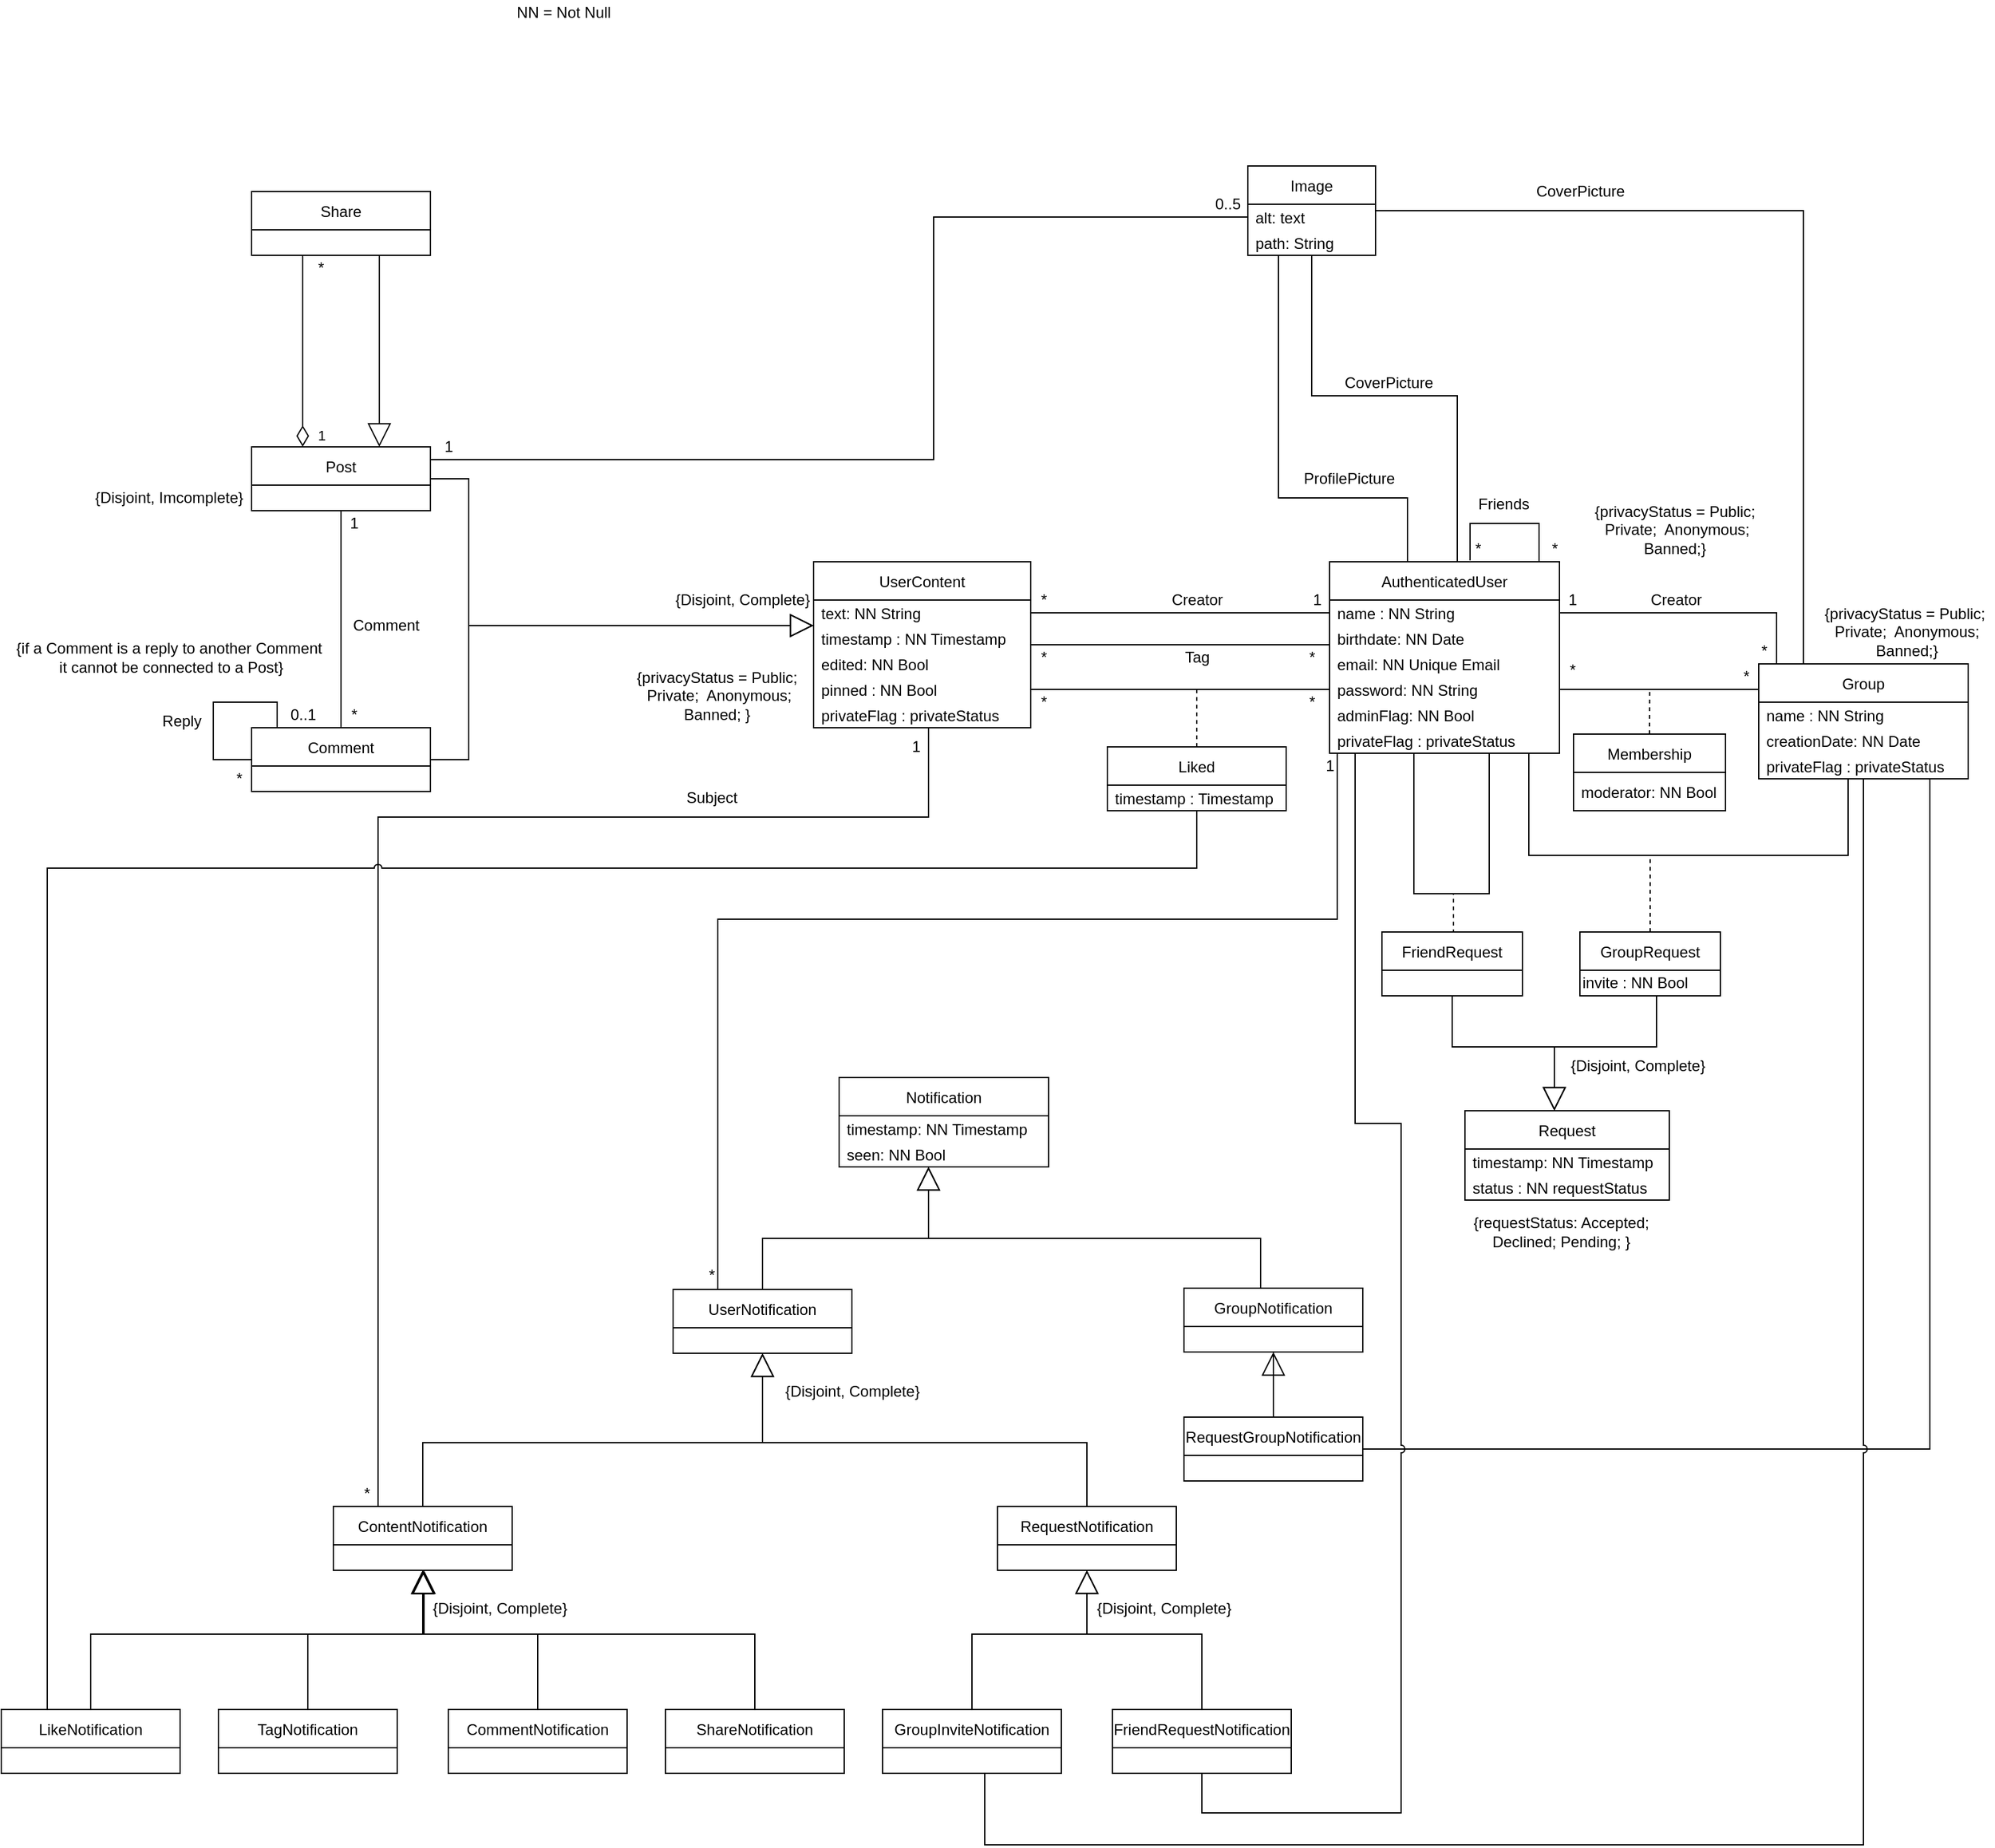 <mxfile version="15.8.7" type="device"><diagram id="_8iTK6h8gQtIa12id7v4" name="Page-1"><mxGraphModel dx="997" dy="619" grid="1" gridSize="10" guides="1" tooltips="1" connect="1" arrows="1" fold="1" page="1" pageScale="1" pageWidth="827" pageHeight="1169" math="0" shadow="0"><root><mxCell id="0"/><mxCell id="1" parent="0"/><mxCell id="o1yUswgyp2vZm4bWjKRa-1" style="edgeStyle=orthogonalEdgeStyle;rounded=0;orthogonalLoop=1;jettySize=auto;html=1;exitX=0.529;exitY=0;exitDx=0;exitDy=0;fontSize=12;endArrow=none;endFill=0;exitPerimeter=0;" edge="1" parent="1" source="o1yUswgyp2vZm4bWjKRa-3" target="o1yUswgyp2vZm4bWjKRa-22"><mxGeometry relative="1" as="geometry"><Array as="points"><mxPoint x="1330" y="530"/><mxPoint x="1216" y="530"/></Array><mxPoint x="1346" y="530" as="targetPoint"/></mxGeometry></mxCell><mxCell id="o1yUswgyp2vZm4bWjKRa-2" style="edgeStyle=orthogonalEdgeStyle;rounded=0;orthogonalLoop=1;jettySize=auto;html=1;exitX=0.25;exitY=0;exitDx=0;exitDy=0;fontSize=12;endArrow=none;endFill=0;" edge="1" parent="1" source="o1yUswgyp2vZm4bWjKRa-3" target="o1yUswgyp2vZm4bWjKRa-22"><mxGeometry relative="1" as="geometry"><mxPoint x="1216" y="530" as="targetPoint"/><Array as="points"><mxPoint x="1291" y="610"/><mxPoint x="1190" y="610"/></Array></mxGeometry></mxCell><mxCell id="o1yUswgyp2vZm4bWjKRa-3" value="AuthenticatedUser" style="swimlane;fontStyle=0;childLayout=stackLayout;horizontal=1;startSize=30;horizontalStack=0;resizeParent=1;resizeParentMax=0;resizeLast=0;collapsible=1;marginBottom=0;" vertex="1" parent="1"><mxGeometry x="1230" y="660" width="180" height="150" as="geometry"/></mxCell><mxCell id="o1yUswgyp2vZm4bWjKRa-4" value="name : NN String " style="text;strokeColor=none;fillColor=none;align=left;verticalAlign=middle;spacingLeft=4;spacingRight=4;overflow=hidden;points=[[0,0.5],[1,0.5]];portConstraint=eastwest;rotatable=0;spacing=2;spacingTop=0;" vertex="1" parent="o1yUswgyp2vZm4bWjKRa-3"><mxGeometry y="30" width="180" height="20" as="geometry"/></mxCell><mxCell id="o1yUswgyp2vZm4bWjKRa-5" value="birthdate: NN Date" style="text;strokeColor=none;fillColor=none;align=left;verticalAlign=middle;spacingLeft=4;spacingRight=4;overflow=hidden;points=[[0,0.5],[1,0.5]];portConstraint=eastwest;rotatable=0;" vertex="1" parent="o1yUswgyp2vZm4bWjKRa-3"><mxGeometry y="50" width="180" height="20" as="geometry"/></mxCell><mxCell id="o1yUswgyp2vZm4bWjKRa-6" value="email: NN Unique Email" style="text;strokeColor=none;fillColor=none;align=left;verticalAlign=middle;spacingLeft=4;spacingRight=4;overflow=hidden;points=[[0,0.5],[1,0.5]];portConstraint=eastwest;rotatable=0;" vertex="1" parent="o1yUswgyp2vZm4bWjKRa-3"><mxGeometry y="70" width="180" height="20" as="geometry"/></mxCell><mxCell id="o1yUswgyp2vZm4bWjKRa-7" value="password: NN String" style="text;strokeColor=none;fillColor=none;align=left;verticalAlign=middle;spacingLeft=4;spacingRight=4;overflow=hidden;points=[[0,0.5],[1,0.5]];portConstraint=eastwest;rotatable=0;" vertex="1" parent="o1yUswgyp2vZm4bWjKRa-3"><mxGeometry y="90" width="180" height="20" as="geometry"/></mxCell><mxCell id="o1yUswgyp2vZm4bWjKRa-8" style="edgeStyle=orthogonalEdgeStyle;rounded=0;orthogonalLoop=1;jettySize=auto;html=1;fontSize=12;endArrow=none;endFill=0;" edge="1" parent="o1yUswgyp2vZm4bWjKRa-3" source="o1yUswgyp2vZm4bWjKRa-3"><mxGeometry relative="1" as="geometry"><mxPoint x="110" y="-1" as="targetPoint"/><mxPoint x="140" y="60" as="sourcePoint"/><Array as="points"><mxPoint x="164" y="-30"/><mxPoint x="110" y="-30"/></Array></mxGeometry></mxCell><mxCell id="o1yUswgyp2vZm4bWjKRa-9" value="adminFlag: NN Bool" style="text;strokeColor=none;fillColor=none;align=left;verticalAlign=middle;spacingLeft=4;spacingRight=4;overflow=hidden;points=[[0,0.5],[1,0.5]];portConstraint=eastwest;rotatable=0;" vertex="1" parent="o1yUswgyp2vZm4bWjKRa-3"><mxGeometry y="110" width="180" height="20" as="geometry"/></mxCell><mxCell id="o1yUswgyp2vZm4bWjKRa-10" value="privateFlag : privateStatus" style="text;strokeColor=none;fillColor=none;align=left;verticalAlign=middle;spacingLeft=4;spacingRight=4;overflow=hidden;points=[[0,0.5],[1,0.5]];portConstraint=eastwest;rotatable=0;spacing=2;spacingTop=0;" vertex="1" parent="o1yUswgyp2vZm4bWjKRa-3"><mxGeometry y="130" width="180" height="20" as="geometry"/></mxCell><mxCell id="o1yUswgyp2vZm4bWjKRa-11" style="edgeStyle=orthogonalEdgeStyle;rounded=0;orthogonalLoop=1;jettySize=auto;html=1;exitX=0;exitY=0.25;exitDx=0;exitDy=0;fontSize=12;endArrow=none;endFill=0;" edge="1" parent="1" source="o1yUswgyp2vZm4bWjKRa-13" target="o1yUswgyp2vZm4bWjKRa-3"><mxGeometry relative="1" as="geometry"><Array as="points"><mxPoint x="1566" y="760"/></Array></mxGeometry></mxCell><mxCell id="o1yUswgyp2vZm4bWjKRa-12" style="edgeStyle=orthogonalEdgeStyle;rounded=0;orthogonalLoop=1;jettySize=auto;html=1;exitX=0.25;exitY=0;exitDx=0;exitDy=0;fontSize=12;endArrow=none;endFill=0;" edge="1" parent="1" source="o1yUswgyp2vZm4bWjKRa-13" target="o1yUswgyp2vZm4bWjKRa-22"><mxGeometry relative="1" as="geometry"><Array as="points"><mxPoint x="1601" y="385"/></Array><mxPoint x="1376" y="530" as="targetPoint"/></mxGeometry></mxCell><mxCell id="o1yUswgyp2vZm4bWjKRa-13" value="Group" style="swimlane;fontStyle=0;childLayout=stackLayout;horizontal=1;startSize=30;horizontalStack=0;resizeParent=1;resizeParentMax=0;resizeLast=0;collapsible=1;marginBottom=0;" vertex="1" parent="1"><mxGeometry x="1566" y="740" width="164" height="90" as="geometry"/></mxCell><mxCell id="o1yUswgyp2vZm4bWjKRa-14" value="name : NN String" style="text;strokeColor=none;fillColor=none;align=left;verticalAlign=middle;spacingLeft=4;spacingRight=4;overflow=hidden;points=[[0,0.5],[1,0.5]];portConstraint=eastwest;rotatable=0;spacing=2;spacingTop=0;" vertex="1" parent="o1yUswgyp2vZm4bWjKRa-13"><mxGeometry y="30" width="164" height="20" as="geometry"/></mxCell><mxCell id="o1yUswgyp2vZm4bWjKRa-15" value="creationDate: NN Date" style="text;strokeColor=none;fillColor=none;align=left;verticalAlign=middle;spacingLeft=4;spacingRight=4;overflow=hidden;points=[[0,0.5],[1,0.5]];portConstraint=eastwest;rotatable=0;spacing=2;spacingTop=0;" vertex="1" parent="o1yUswgyp2vZm4bWjKRa-13"><mxGeometry y="50" width="164" height="20" as="geometry"/></mxCell><mxCell id="o1yUswgyp2vZm4bWjKRa-16" value="privateFlag : privateStatus" style="text;strokeColor=none;fillColor=none;align=left;verticalAlign=middle;spacingLeft=4;spacingRight=4;overflow=hidden;points=[[0,0.5],[1,0.5]];portConstraint=eastwest;rotatable=0;spacing=2;spacingTop=0;" vertex="1" parent="o1yUswgyp2vZm4bWjKRa-13"><mxGeometry y="70" width="164" height="20" as="geometry"/></mxCell><mxCell id="o1yUswgyp2vZm4bWjKRa-17" value="*" style="text;html=1;align=center;verticalAlign=middle;resizable=0;points=[];autosize=1;strokeColor=none;fillColor=none;fontSize=12;" vertex="1" parent="1"><mxGeometry x="1396" y="640" width="20" height="20" as="geometry"/></mxCell><mxCell id="o1yUswgyp2vZm4bWjKRa-18" value="*" style="text;html=1;align=center;verticalAlign=middle;resizable=0;points=[];autosize=1;strokeColor=none;fillColor=none;fontSize=12;" vertex="1" parent="1"><mxGeometry x="1336" y="640.04" width="20" height="20" as="geometry"/></mxCell><mxCell id="o1yUswgyp2vZm4bWjKRa-19" value="Friends" style="text;html=1;align=center;verticalAlign=middle;resizable=0;points=[];autosize=1;strokeColor=none;fillColor=none;fontSize=12;" vertex="1" parent="1"><mxGeometry x="1336" y="605.04" width="60" height="20" as="geometry"/></mxCell><mxCell id="o1yUswgyp2vZm4bWjKRa-20" value="*" style="text;html=1;align=center;verticalAlign=middle;resizable=0;points=[];autosize=1;strokeColor=none;fillColor=none;fontSize=12;" vertex="1" parent="1"><mxGeometry x="1546" y="740" width="20" height="20" as="geometry"/></mxCell><mxCell id="o1yUswgyp2vZm4bWjKRa-21" value="*" style="text;html=1;align=center;verticalAlign=middle;resizable=0;points=[];autosize=1;strokeColor=none;fillColor=none;fontSize=12;" vertex="1" parent="1"><mxGeometry x="1410" y="735" width="20" height="20" as="geometry"/></mxCell><mxCell id="o1yUswgyp2vZm4bWjKRa-22" value="Image" style="swimlane;fontStyle=0;childLayout=stackLayout;horizontal=1;startSize=30;horizontalStack=0;resizeParent=1;resizeParentMax=0;resizeLast=0;collapsible=1;marginBottom=0;fontSize=12;verticalAlign=middle;" vertex="1" parent="1"><mxGeometry x="1166" y="350" width="100" height="70" as="geometry"/></mxCell><mxCell id="o1yUswgyp2vZm4bWjKRa-23" value="alt: text" style="text;strokeColor=none;fillColor=none;align=left;verticalAlign=middle;spacingLeft=4;spacingRight=4;overflow=hidden;points=[[0,0.5],[1,0.5]];portConstraint=eastwest;rotatable=0;spacing=2;spacingTop=0;fontStyle=0" vertex="1" parent="o1yUswgyp2vZm4bWjKRa-22"><mxGeometry y="30" width="100" height="20" as="geometry"/></mxCell><mxCell id="o1yUswgyp2vZm4bWjKRa-24" value="path: String" style="text;strokeColor=none;fillColor=none;align=left;verticalAlign=middle;spacingLeft=4;spacingRight=4;overflow=hidden;points=[[0,0.5],[1,0.5]];portConstraint=eastwest;rotatable=0;spacing=2;spacingTop=0;fontStyle=0" vertex="1" parent="o1yUswgyp2vZm4bWjKRa-22"><mxGeometry y="50" width="100" height="20" as="geometry"/></mxCell><mxCell id="o1yUswgyp2vZm4bWjKRa-25" value="Post" style="swimlane;fontStyle=0;childLayout=stackLayout;horizontal=1;startSize=30;horizontalStack=0;resizeParent=1;resizeParentMax=0;resizeLast=0;collapsible=1;marginBottom=0;fontSize=12;verticalAlign=middle;" vertex="1" parent="1"><mxGeometry x="386" y="570.04" width="140" height="50" as="geometry"/></mxCell><mxCell id="o1yUswgyp2vZm4bWjKRa-26" value="UserContent" style="swimlane;fontStyle=0;childLayout=stackLayout;horizontal=1;startSize=30;horizontalStack=0;resizeParent=1;resizeParentMax=0;resizeLast=0;collapsible=1;marginBottom=0;fontSize=12;verticalAlign=middle;resizable=0;direction=east;" vertex="1" parent="1"><mxGeometry x="826" y="660.04" width="170" height="130" as="geometry"/></mxCell><mxCell id="o1yUswgyp2vZm4bWjKRa-27" value="text: NN String" style="text;strokeColor=none;fillColor=none;align=left;verticalAlign=middle;spacingLeft=4;spacingRight=4;overflow=hidden;points=[[0,0.5],[1,0.5]];portConstraint=eastwest;rotatable=0;spacing=2;spacingTop=0;" vertex="1" parent="o1yUswgyp2vZm4bWjKRa-26"><mxGeometry y="30" width="170" height="20" as="geometry"/></mxCell><mxCell id="o1yUswgyp2vZm4bWjKRa-28" value="timestamp : NN Timestamp" style="text;strokeColor=none;fillColor=none;align=left;verticalAlign=middle;spacingLeft=4;spacingRight=4;overflow=hidden;points=[[0,0.5],[1,0.5]];portConstraint=eastwest;rotatable=0;spacing=2;spacingTop=0;" vertex="1" parent="o1yUswgyp2vZm4bWjKRa-26"><mxGeometry y="50" width="170" height="20" as="geometry"/></mxCell><mxCell id="o1yUswgyp2vZm4bWjKRa-29" value="edited: NN Bool" style="text;strokeColor=none;fillColor=none;align=left;verticalAlign=middle;spacingLeft=4;spacingRight=4;overflow=hidden;points=[[0,0.5],[1,0.5]];portConstraint=eastwest;rotatable=0;spacing=2;spacingTop=0;" vertex="1" parent="o1yUswgyp2vZm4bWjKRa-26"><mxGeometry y="70" width="170" height="20" as="geometry"/></mxCell><mxCell id="o1yUswgyp2vZm4bWjKRa-30" value="pinned : NN Bool" style="text;strokeColor=none;fillColor=none;align=left;verticalAlign=middle;spacingLeft=4;spacingRight=4;overflow=hidden;points=[[0,0.5],[1,0.5]];portConstraint=eastwest;rotatable=0;spacing=2;spacingTop=0;" vertex="1" parent="o1yUswgyp2vZm4bWjKRa-26"><mxGeometry y="90" width="170" height="20" as="geometry"/></mxCell><mxCell id="o1yUswgyp2vZm4bWjKRa-31" value="privateFlag : privateStatus" style="text;strokeColor=none;fillColor=none;align=left;verticalAlign=middle;spacingLeft=4;spacingRight=4;overflow=hidden;points=[[0,0.5],[1,0.5]];portConstraint=eastwest;rotatable=0;spacing=2;spacingTop=0;" vertex="1" parent="o1yUswgyp2vZm4bWjKRa-26"><mxGeometry y="110" width="170" height="20" as="geometry"/></mxCell><mxCell id="o1yUswgyp2vZm4bWjKRa-32" style="edgeStyle=orthogonalEdgeStyle;rounded=0;orthogonalLoop=1;jettySize=auto;html=1;exitX=0.5;exitY=0;exitDx=0;exitDy=0;fontSize=12;endArrow=none;endFill=0;" edge="1" parent="1" source="o1yUswgyp2vZm4bWjKRa-34" target="o1yUswgyp2vZm4bWjKRa-25"><mxGeometry relative="1" as="geometry"/></mxCell><mxCell id="o1yUswgyp2vZm4bWjKRa-33" style="edgeStyle=orthogonalEdgeStyle;rounded=0;orthogonalLoop=1;jettySize=auto;html=1;exitX=0.25;exitY=0;exitDx=0;exitDy=0;fontSize=12;endArrow=none;endFill=0;entryX=0;entryY=0.5;entryDx=0;entryDy=0;" edge="1" parent="1" source="o1yUswgyp2vZm4bWjKRa-34" target="o1yUswgyp2vZm4bWjKRa-34"><mxGeometry relative="1" as="geometry"><mxPoint x="356" y="770.04" as="targetPoint"/><Array as="points"><mxPoint x="406" y="790.04"/><mxPoint x="406" y="770.04"/><mxPoint x="356" y="770.04"/><mxPoint x="356" y="815.04"/></Array></mxGeometry></mxCell><mxCell id="o1yUswgyp2vZm4bWjKRa-34" value="Comment" style="swimlane;fontStyle=0;childLayout=stackLayout;horizontal=1;startSize=30;horizontalStack=0;resizeParent=1;resizeParentMax=0;resizeLast=0;collapsible=1;marginBottom=0;fontSize=12;verticalAlign=middle;" vertex="1" parent="1"><mxGeometry x="386" y="790.04" width="140" height="50" as="geometry"/></mxCell><mxCell id="o1yUswgyp2vZm4bWjKRa-35" value="" style="endArrow=block;endSize=16;endFill=0;html=1;rounded=0;fontSize=12;edgeStyle=orthogonalEdgeStyle;" edge="1" parent="1" source="o1yUswgyp2vZm4bWjKRa-25" target="o1yUswgyp2vZm4bWjKRa-26"><mxGeometry width="160" relative="1" as="geometry"><mxPoint x="1106" y="705.1" as="sourcePoint"/><mxPoint x="846" y="635.1" as="targetPoint"/><Array as="points"><mxPoint x="556" y="595"/><mxPoint x="556" y="710"/></Array></mxGeometry></mxCell><mxCell id="o1yUswgyp2vZm4bWjKRa-36" value="{Disjoint, Complete}" style="text;html=1;align=center;verticalAlign=middle;resizable=0;points=[];autosize=1;strokeColor=none;fillColor=none;fontSize=12;" vertex="1" parent="1"><mxGeometry x="710" y="680" width="120" height="20" as="geometry"/></mxCell><mxCell id="o1yUswgyp2vZm4bWjKRa-37" style="edgeStyle=orthogonalEdgeStyle;rounded=0;orthogonalLoop=1;jettySize=auto;html=1;fontSize=12;endArrow=none;endFill=0;" edge="1" parent="1" source="o1yUswgyp2vZm4bWjKRa-25" target="o1yUswgyp2vZm4bWjKRa-22"><mxGeometry relative="1" as="geometry"><Array as="points"><mxPoint x="920" y="580"/><mxPoint x="920" y="390"/></Array><mxPoint x="1026" y="505" as="targetPoint"/></mxGeometry></mxCell><mxCell id="o1yUswgyp2vZm4bWjKRa-38" value="1" style="text;html=1;align=center;verticalAlign=middle;resizable=0;points=[];autosize=1;strokeColor=none;fillColor=none;fontSize=12;" vertex="1" parent="1"><mxGeometry x="530" y="560" width="20" height="20" as="geometry"/></mxCell><mxCell id="o1yUswgyp2vZm4bWjKRa-39" style="edgeStyle=orthogonalEdgeStyle;rounded=0;orthogonalLoop=1;jettySize=auto;html=1;entryX=0;entryY=0.5;entryDx=0;entryDy=0;fontSize=12;endArrow=none;endFill=0;" edge="1" parent="1" source="o1yUswgyp2vZm4bWjKRa-26" target="o1yUswgyp2vZm4bWjKRa-4"><mxGeometry relative="1" as="geometry"><Array as="points"><mxPoint x="1060" y="700"/><mxPoint x="1060" y="700"/></Array><mxPoint x="986" y="700" as="sourcePoint"/></mxGeometry></mxCell><mxCell id="o1yUswgyp2vZm4bWjKRa-40" value="Creator" style="text;html=1;align=center;verticalAlign=middle;resizable=0;points=[];autosize=1;strokeColor=none;fillColor=none;fontSize=12;" vertex="1" parent="1"><mxGeometry x="1096" y="680" width="60" height="20" as="geometry"/></mxCell><mxCell id="o1yUswgyp2vZm4bWjKRa-41" value="*" style="text;html=1;align=center;verticalAlign=middle;resizable=0;points=[];autosize=1;strokeColor=none;fillColor=none;fontSize=12;" vertex="1" parent="1"><mxGeometry x="996" y="680" width="20" height="20" as="geometry"/></mxCell><mxCell id="o1yUswgyp2vZm4bWjKRa-42" value="1" style="text;html=1;align=center;verticalAlign=middle;resizable=0;points=[];autosize=1;strokeColor=none;fillColor=none;fontSize=12;" vertex="1" parent="1"><mxGeometry x="1210" y="680" width="20" height="20" as="geometry"/></mxCell><mxCell id="o1yUswgyp2vZm4bWjKRa-43" style="edgeStyle=orthogonalEdgeStyle;rounded=0;orthogonalLoop=1;jettySize=auto;html=1;fontSize=12;endArrow=none;endFill=0;" edge="1" parent="1" source="o1yUswgyp2vZm4bWjKRa-26" target="o1yUswgyp2vZm4bWjKRa-3"><mxGeometry relative="1" as="geometry"><Array as="points"><mxPoint x="1186" y="725"/><mxPoint x="1186" y="725"/></Array></mxGeometry></mxCell><mxCell id="o1yUswgyp2vZm4bWjKRa-44" value="Tag" style="text;html=1;align=center;verticalAlign=middle;resizable=0;points=[];autosize=1;strokeColor=none;fillColor=none;fontSize=12;" vertex="1" parent="1"><mxGeometry x="1111" y="725" width="30" height="20" as="geometry"/></mxCell><mxCell id="o1yUswgyp2vZm4bWjKRa-45" value="*" style="text;html=1;align=center;verticalAlign=middle;resizable=0;points=[];autosize=1;strokeColor=none;fillColor=none;fontSize=12;" vertex="1" parent="1"><mxGeometry x="1206" y="725" width="20" height="20" as="geometry"/></mxCell><mxCell id="o1yUswgyp2vZm4bWjKRa-46" value="*" style="text;html=1;align=center;verticalAlign=middle;resizable=0;points=[];autosize=1;strokeColor=none;fillColor=none;fontSize=12;" vertex="1" parent="1"><mxGeometry x="996" y="725" width="20" height="20" as="geometry"/></mxCell><mxCell id="o1yUswgyp2vZm4bWjKRa-47" style="edgeStyle=orthogonalEdgeStyle;rounded=0;orthogonalLoop=1;jettySize=auto;html=1;exitX=0.5;exitY=0;exitDx=0;exitDy=0;fontSize=12;endArrow=none;endFill=0;dashed=1;" edge="1" parent="1" source="o1yUswgyp2vZm4bWjKRa-48"><mxGeometry relative="1" as="geometry"><mxPoint x="1126" y="760" as="targetPoint"/></mxGeometry></mxCell><mxCell id="o1yUswgyp2vZm4bWjKRa-48" value="Liked" style="swimlane;fontStyle=0;childLayout=stackLayout;horizontal=1;startSize=30;horizontalStack=0;resizeParent=1;resizeParentMax=0;resizeLast=0;collapsible=1;marginBottom=0;fontSize=12;verticalAlign=middle;" vertex="1" parent="1"><mxGeometry x="1056" y="805" width="140" height="50" as="geometry"/></mxCell><mxCell id="o1yUswgyp2vZm4bWjKRa-49" value="timestamp : Timestamp" style="text;strokeColor=none;fillColor=none;align=left;verticalAlign=middle;spacingLeft=4;spacingRight=4;overflow=hidden;points=[[0,0.5],[1,0.5]];portConstraint=eastwest;rotatable=0;spacing=2;spacingTop=0;" vertex="1" parent="o1yUswgyp2vZm4bWjKRa-48"><mxGeometry y="30" width="140" height="20" as="geometry"/></mxCell><mxCell id="o1yUswgyp2vZm4bWjKRa-50" value="" style="endArrow=block;endSize=16;endFill=0;html=1;rounded=0;fontSize=12;edgeStyle=orthogonalEdgeStyle;" edge="1" parent="1" source="o1yUswgyp2vZm4bWjKRa-34" target="o1yUswgyp2vZm4bWjKRa-26"><mxGeometry width="160" relative="1" as="geometry"><mxPoint x="676" y="535.1" as="sourcePoint"/><mxPoint x="700" y="710" as="targetPoint"/><Array as="points"><mxPoint x="556" y="815"/><mxPoint x="556" y="710"/></Array></mxGeometry></mxCell><mxCell id="o1yUswgyp2vZm4bWjKRa-51" value="*" style="text;html=1;align=center;verticalAlign=middle;resizable=0;points=[];autosize=1;strokeColor=none;fillColor=none;fontSize=12;" vertex="1" parent="1"><mxGeometry x="456" y="770.04" width="20" height="20" as="geometry"/></mxCell><mxCell id="o1yUswgyp2vZm4bWjKRa-52" value="1" style="text;html=1;align=center;verticalAlign=middle;resizable=0;points=[];autosize=1;strokeColor=none;fillColor=none;fontSize=12;" vertex="1" parent="1"><mxGeometry x="456" y="620.04" width="20" height="20" as="geometry"/></mxCell><mxCell id="o1yUswgyp2vZm4bWjKRa-53" style="edgeStyle=orthogonalEdgeStyle;rounded=0;orthogonalLoop=1;jettySize=auto;html=1;fontSize=12;endArrow=none;endFill=0;" edge="1" parent="1" source="o1yUswgyp2vZm4bWjKRa-26" target="o1yUswgyp2vZm4bWjKRa-3"><mxGeometry relative="1" as="geometry"><mxPoint x="986" y="780" as="sourcePoint"/><Array as="points"><mxPoint x="1190" y="760"/><mxPoint x="1190" y="760"/></Array></mxGeometry></mxCell><mxCell id="o1yUswgyp2vZm4bWjKRa-54" value="*" style="text;html=1;align=center;verticalAlign=middle;resizable=0;points=[];autosize=1;strokeColor=none;fillColor=none;fontSize=12;" vertex="1" parent="1"><mxGeometry x="1206" y="760" width="20" height="20" as="geometry"/></mxCell><mxCell id="o1yUswgyp2vZm4bWjKRa-55" value="*" style="text;html=1;align=center;verticalAlign=middle;resizable=0;points=[];autosize=1;strokeColor=none;fillColor=none;fontSize=12;" vertex="1" parent="1"><mxGeometry x="996" y="760" width="20" height="20" as="geometry"/></mxCell><mxCell id="o1yUswgyp2vZm4bWjKRa-56" value="Share" style="swimlane;fontStyle=0;childLayout=stackLayout;horizontal=1;startSize=30;horizontalStack=0;resizeParent=1;resizeParentMax=0;resizeLast=0;collapsible=1;marginBottom=0;fontSize=12;verticalAlign=middle;" vertex="1" parent="1"><mxGeometry x="386" y="370.0" width="140" height="50" as="geometry"/></mxCell><mxCell id="o1yUswgyp2vZm4bWjKRa-57" value="*" style="text;html=1;align=center;verticalAlign=middle;resizable=0;points=[];autosize=1;strokeColor=none;fillColor=none;fontSize=12;" vertex="1" parent="1"><mxGeometry x="430" y="420.0" width="20" height="20" as="geometry"/></mxCell><mxCell id="o1yUswgyp2vZm4bWjKRa-58" value="*" style="text;html=1;align=center;verticalAlign=middle;resizable=0;points=[];autosize=1;strokeColor=none;fillColor=none;fontSize=12;" vertex="1" parent="1"><mxGeometry x="366" y="820.04" width="20" height="20" as="geometry"/></mxCell><mxCell id="o1yUswgyp2vZm4bWjKRa-59" value="0..1" style="text;html=1;align=center;verticalAlign=middle;resizable=0;points=[];autosize=1;strokeColor=none;fillColor=none;fontSize=12;" vertex="1" parent="1"><mxGeometry x="406" y="770.04" width="40" height="20" as="geometry"/></mxCell><mxCell id="o1yUswgyp2vZm4bWjKRa-60" value="{Disjoint, Imcomplete}" style="text;html=1;align=center;verticalAlign=middle;resizable=0;points=[];autosize=1;strokeColor=none;fillColor=none;fontSize=12;" vertex="1" parent="1"><mxGeometry x="256" y="600.04" width="130" height="20" as="geometry"/></mxCell><mxCell id="o1yUswgyp2vZm4bWjKRa-61" style="edgeStyle=orthogonalEdgeStyle;rounded=0;orthogonalLoop=1;jettySize=auto;html=1;exitX=0.5;exitY=0;exitDx=0;exitDy=0;fontSize=12;endArrow=none;endFill=0;dashed=1;" edge="1" parent="1" source="o1yUswgyp2vZm4bWjKRa-62"><mxGeometry relative="1" as="geometry"><mxPoint x="1327" y="920" as="targetPoint"/><Array as="points"><mxPoint x="1327" y="950"/></Array></mxGeometry></mxCell><mxCell id="o1yUswgyp2vZm4bWjKRa-62" value="FriendRequest" style="swimlane;fontStyle=0;childLayout=stackLayout;horizontal=1;startSize=30;horizontalStack=0;resizeParent=1;resizeParentMax=0;resizeLast=0;collapsible=1;marginBottom=0;fontSize=12;verticalAlign=middle;" vertex="1" parent="1"><mxGeometry x="1271" y="950" width="110" height="50" as="geometry"/></mxCell><mxCell id="o1yUswgyp2vZm4bWjKRa-63" style="edgeStyle=orthogonalEdgeStyle;rounded=0;orthogonalLoop=1;jettySize=auto;html=1;fontSize=12;endArrow=none;endFill=0;startArrow=none;jumpStyle=arc;" edge="1" parent="1" source="o1yUswgyp2vZm4bWjKRa-13" target="o1yUswgyp2vZm4bWjKRa-3"><mxGeometry relative="1" as="geometry"><Array as="points"><mxPoint x="1636" y="890"/><mxPoint x="1386" y="890"/></Array><mxPoint x="1466" y="895" as="sourcePoint"/></mxGeometry></mxCell><mxCell id="o1yUswgyp2vZm4bWjKRa-64" value="GroupRequest" style="swimlane;fontStyle=0;childLayout=stackLayout;horizontal=1;startSize=30;horizontalStack=0;resizeParent=1;resizeParentMax=0;resizeLast=0;collapsible=1;marginBottom=0;fontSize=12;verticalAlign=middle;" vertex="1" parent="1"><mxGeometry x="1426" y="950" width="110" height="50" as="geometry"/></mxCell><mxCell id="o1yUswgyp2vZm4bWjKRa-65" value="invite : NN Bool" style="text;html=1;align=left;verticalAlign=middle;resizable=0;points=[];autosize=1;strokeColor=none;fillColor=none;" vertex="1" parent="o1yUswgyp2vZm4bWjKRa-64"><mxGeometry y="30" width="110" height="20" as="geometry"/></mxCell><mxCell id="o1yUswgyp2vZm4bWjKRa-66" style="edgeStyle=orthogonalEdgeStyle;rounded=0;orthogonalLoop=1;jettySize=auto;html=1;exitX=0.5;exitY=0;exitDx=0;exitDy=0;fontSize=12;endArrow=none;endFill=0;dashed=1;" edge="1" parent="1" source="o1yUswgyp2vZm4bWjKRa-67"><mxGeometry relative="1" as="geometry"><mxPoint x="1480.667" y="760" as="targetPoint"/></mxGeometry></mxCell><mxCell id="o1yUswgyp2vZm4bWjKRa-67" value="Membership" style="swimlane;fontStyle=0;childLayout=stackLayout;horizontal=1;startSize=30;horizontalStack=0;resizeParent=1;resizeParentMax=0;resizeLast=0;collapsible=1;marginBottom=0;fontSize=12;verticalAlign=middle;" vertex="1" parent="1"><mxGeometry x="1421" y="795" width="119" height="60" as="geometry"/></mxCell><mxCell id="o1yUswgyp2vZm4bWjKRa-68" value="moderator: NN Bool" style="text;strokeColor=none;fillColor=none;align=left;verticalAlign=middle;spacingLeft=4;spacingRight=4;overflow=hidden;points=[[0,0.5],[1,0.5]];portConstraint=eastwest;rotatable=0;fontSize=12;" vertex="1" parent="o1yUswgyp2vZm4bWjKRa-67"><mxGeometry y="30" width="119" height="30" as="geometry"/></mxCell><mxCell id="o1yUswgyp2vZm4bWjKRa-69" value="Notification" style="swimlane;fontStyle=0;childLayout=stackLayout;horizontal=1;startSize=30;horizontalStack=0;resizeParent=1;resizeParentMax=0;resizeLast=0;collapsible=1;marginBottom=0;fontSize=12;verticalAlign=middle;" vertex="1" parent="1"><mxGeometry x="846" y="1064" width="164" height="70" as="geometry"/></mxCell><mxCell id="o1yUswgyp2vZm4bWjKRa-70" value="timestamp: NN Timestamp" style="text;strokeColor=none;fillColor=none;align=left;verticalAlign=middle;spacingLeft=4;spacingRight=4;overflow=hidden;points=[[0,0.5],[1,0.5]];portConstraint=eastwest;rotatable=0;spacing=2;spacingTop=0;" vertex="1" parent="o1yUswgyp2vZm4bWjKRa-69"><mxGeometry y="30" width="164" height="20" as="geometry"/></mxCell><mxCell id="o1yUswgyp2vZm4bWjKRa-71" value="seen: NN Bool" style="text;strokeColor=none;fillColor=none;align=left;verticalAlign=middle;spacingLeft=4;spacingRight=4;overflow=hidden;points=[[0,0.5],[1,0.5]];portConstraint=eastwest;rotatable=0;spacing=2;spacingTop=0;" vertex="1" parent="o1yUswgyp2vZm4bWjKRa-69"><mxGeometry y="50" width="164" height="20" as="geometry"/></mxCell><mxCell id="o1yUswgyp2vZm4bWjKRa-72" style="edgeStyle=orthogonalEdgeStyle;rounded=0;jumpStyle=none;orthogonalLoop=1;jettySize=auto;html=1;exitX=0.25;exitY=0;exitDx=0;exitDy=0;endArrow=none;endFill=0;" edge="1" parent="1" source="o1yUswgyp2vZm4bWjKRa-73" target="o1yUswgyp2vZm4bWjKRa-26"><mxGeometry relative="1" as="geometry"><Array as="points"><mxPoint x="485" y="860"/><mxPoint x="916" y="860"/></Array></mxGeometry></mxCell><mxCell id="o1yUswgyp2vZm4bWjKRa-73" value="ContentNotification" style="swimlane;fontStyle=0;childLayout=stackLayout;horizontal=1;startSize=30;horizontalStack=0;resizeParent=1;resizeParentMax=0;resizeLast=0;collapsible=1;marginBottom=0;fontSize=12;verticalAlign=middle;" vertex="1" parent="1"><mxGeometry x="450" y="1400" width="140" height="50" as="geometry"/></mxCell><mxCell id="o1yUswgyp2vZm4bWjKRa-74" value="RequestNotification" style="swimlane;fontStyle=0;childLayout=stackLayout;horizontal=1;startSize=30;horizontalStack=0;resizeParent=1;resizeParentMax=0;resizeLast=0;collapsible=1;marginBottom=0;fontSize=12;verticalAlign=middle;" vertex="1" parent="1"><mxGeometry x="970" y="1400" width="140" height="50" as="geometry"/></mxCell><mxCell id="o1yUswgyp2vZm4bWjKRa-75" value="FriendRequestNotification" style="swimlane;fontStyle=0;childLayout=stackLayout;horizontal=1;startSize=30;horizontalStack=0;resizeParent=1;resizeParentMax=0;resizeLast=0;collapsible=1;marginBottom=0;fontSize=12;verticalAlign=middle;" vertex="1" parent="1"><mxGeometry x="1060" y="1559" width="140" height="50" as="geometry"/></mxCell><mxCell id="o1yUswgyp2vZm4bWjKRa-76" style="edgeStyle=orthogonalEdgeStyle;rounded=0;jumpStyle=arc;orthogonalLoop=1;jettySize=auto;html=1;endArrow=none;endFill=0;" edge="1" parent="1" source="o1yUswgyp2vZm4bWjKRa-116" target="o1yUswgyp2vZm4bWjKRa-16"><mxGeometry relative="1" as="geometry"><Array as="points"><mxPoint x="1700" y="1355"/></Array></mxGeometry></mxCell><mxCell id="o1yUswgyp2vZm4bWjKRa-77" value="GroupInviteNotification" style="swimlane;fontStyle=0;childLayout=stackLayout;horizontal=1;startSize=30;horizontalStack=0;resizeParent=1;resizeParentMax=0;resizeLast=0;collapsible=1;marginBottom=0;fontSize=12;verticalAlign=middle;" vertex="1" parent="1"><mxGeometry x="880" y="1559" width="140" height="50" as="geometry"/></mxCell><mxCell id="o1yUswgyp2vZm4bWjKRa-78" value="Request" style="swimlane;fontStyle=0;childLayout=stackLayout;horizontal=1;startSize=30;horizontalStack=0;resizeParent=1;resizeParentMax=0;resizeLast=0;collapsible=1;marginBottom=0;" vertex="1" parent="1"><mxGeometry x="1336" y="1090" width="160" height="70" as="geometry"/></mxCell><mxCell id="o1yUswgyp2vZm4bWjKRa-79" value="timestamp: NN Timestamp" style="text;strokeColor=none;fillColor=none;align=left;verticalAlign=middle;spacingLeft=4;spacingRight=4;overflow=hidden;points=[[0,0.5],[1,0.5]];portConstraint=eastwest;rotatable=0;spacing=2;spacingTop=0;" vertex="1" parent="o1yUswgyp2vZm4bWjKRa-78"><mxGeometry y="30" width="160" height="20" as="geometry"/></mxCell><mxCell id="o1yUswgyp2vZm4bWjKRa-80" value="status : NN requestStatus" style="text;strokeColor=none;fillColor=none;align=left;verticalAlign=middle;spacingLeft=4;spacingRight=4;overflow=hidden;points=[[0,0.5],[1,0.5]];portConstraint=eastwest;rotatable=0;spacing=2;spacingTop=0;" vertex="1" parent="o1yUswgyp2vZm4bWjKRa-78"><mxGeometry y="50" width="160" height="20" as="geometry"/></mxCell><mxCell id="o1yUswgyp2vZm4bWjKRa-81" value="" style="endArrow=block;endSize=16;endFill=0;html=1;rounded=0;edgeStyle=orthogonalEdgeStyle;exitX=0.5;exitY=1;exitDx=0;exitDy=0;" edge="1" parent="1" source="o1yUswgyp2vZm4bWjKRa-62" target="o1yUswgyp2vZm4bWjKRa-78"><mxGeometry width="160" relative="1" as="geometry"><mxPoint x="1236" y="990" as="sourcePoint"/><mxPoint x="1396" y="990" as="targetPoint"/><Array as="points"><mxPoint x="1326" y="1040"/><mxPoint x="1406" y="1040"/></Array></mxGeometry></mxCell><mxCell id="o1yUswgyp2vZm4bWjKRa-82" value="" style="endArrow=block;endSize=16;endFill=0;html=1;rounded=0;edgeStyle=orthogonalEdgeStyle;" edge="1" parent="1" source="o1yUswgyp2vZm4bWjKRa-64"><mxGeometry width="160" relative="1" as="geometry"><mxPoint x="1336" y="1010" as="sourcePoint"/><mxPoint x="1406" y="1090" as="targetPoint"/><Array as="points"><mxPoint x="1486" y="1040"/><mxPoint x="1406" y="1040"/><mxPoint x="1406" y="1090"/></Array></mxGeometry></mxCell><mxCell id="o1yUswgyp2vZm4bWjKRa-83" value="" style="endArrow=block;endSize=16;endFill=0;html=1;rounded=0;edgeStyle=orthogonalEdgeStyle;exitX=0.5;exitY=0;exitDx=0;exitDy=0;" edge="1" parent="1" source="o1yUswgyp2vZm4bWjKRa-73" target="o1yUswgyp2vZm4bWjKRa-109"><mxGeometry width="160" relative="1" as="geometry"><mxPoint x="866" y="1400" as="sourcePoint"/><mxPoint x="756" y="1480" as="targetPoint"/><Array as="points"><mxPoint x="520" y="1350"/><mxPoint x="786" y="1350"/></Array></mxGeometry></mxCell><mxCell id="o1yUswgyp2vZm4bWjKRa-84" value="" style="endArrow=block;endSize=16;endFill=0;html=1;rounded=0;edgeStyle=orthogonalEdgeStyle;exitX=0.5;exitY=0;exitDx=0;exitDy=0;" edge="1" parent="1" source="o1yUswgyp2vZm4bWjKRa-74" target="o1yUswgyp2vZm4bWjKRa-109"><mxGeometry width="160" relative="1" as="geometry"><mxPoint x="656" y="1430" as="sourcePoint"/><mxPoint x="746" y="1480" as="targetPoint"/><Array as="points"><mxPoint x="1040" y="1350"/><mxPoint x="786" y="1350"/></Array></mxGeometry></mxCell><mxCell id="o1yUswgyp2vZm4bWjKRa-85" value="" style="endArrow=block;endSize=16;endFill=0;html=1;rounded=0;edgeStyle=orthogonalEdgeStyle;" edge="1" parent="1" source="o1yUswgyp2vZm4bWjKRa-77" target="o1yUswgyp2vZm4bWjKRa-74"><mxGeometry width="160" relative="1" as="geometry"><mxPoint x="930" y="1510" as="sourcePoint"/><mxPoint x="750" y="1440" as="targetPoint"/><Array as="points"><mxPoint x="950" y="1500"/><mxPoint x="1040" y="1500"/></Array></mxGeometry></mxCell><mxCell id="o1yUswgyp2vZm4bWjKRa-86" value="" style="endArrow=block;endSize=16;endFill=0;html=1;rounded=0;edgeStyle=orthogonalEdgeStyle;" edge="1" parent="1" source="o1yUswgyp2vZm4bWjKRa-75" target="o1yUswgyp2vZm4bWjKRa-74"><mxGeometry width="160" relative="1" as="geometry"><mxPoint x="940" y="1530" as="sourcePoint"/><mxPoint x="1020" y="1460" as="targetPoint"/><Array as="points"><mxPoint x="1130" y="1500"/><mxPoint x="1040" y="1500"/></Array></mxGeometry></mxCell><mxCell id="o1yUswgyp2vZm4bWjKRa-87" value="CommentNotification" style="swimlane;fontStyle=0;childLayout=stackLayout;horizontal=1;startSize=30;horizontalStack=0;resizeParent=1;resizeParentMax=0;resizeLast=0;collapsible=1;marginBottom=0;fontSize=12;verticalAlign=middle;" vertex="1" parent="1"><mxGeometry x="540" y="1559" width="140" height="50" as="geometry"/></mxCell><mxCell id="o1yUswgyp2vZm4bWjKRa-88" value="" style="edgeStyle=orthogonalEdgeStyle;rounded=0;orthogonalLoop=1;jettySize=auto;html=1;endArrow=none;endFill=0;jumpStyle=arc;" edge="1" parent="1" source="o1yUswgyp2vZm4bWjKRa-89" target="o1yUswgyp2vZm4bWjKRa-48"><mxGeometry relative="1" as="geometry"><mxPoint x="286" y="1030" as="targetPoint"/><Array as="points"><mxPoint x="226" y="900"/><mxPoint x="1126" y="900"/></Array></mxGeometry></mxCell><mxCell id="o1yUswgyp2vZm4bWjKRa-89" value="LikeNotification" style="swimlane;fontStyle=0;childLayout=stackLayout;horizontal=1;startSize=30;horizontalStack=0;resizeParent=1;resizeParentMax=0;resizeLast=0;collapsible=1;marginBottom=0;fontSize=12;verticalAlign=middle;" vertex="1" parent="1"><mxGeometry x="190" y="1559" width="140" height="50" as="geometry"/></mxCell><mxCell id="o1yUswgyp2vZm4bWjKRa-90" value="TagNotification" style="swimlane;fontStyle=0;childLayout=stackLayout;horizontal=1;startSize=30;horizontalStack=0;resizeParent=1;resizeParentMax=0;resizeLast=0;collapsible=1;marginBottom=0;fontSize=12;verticalAlign=middle;" vertex="1" parent="1"><mxGeometry x="360" y="1559" width="140" height="50" as="geometry"/></mxCell><mxCell id="o1yUswgyp2vZm4bWjKRa-91" value="ShareNotification" style="swimlane;fontStyle=0;childLayout=stackLayout;horizontal=1;startSize=30;horizontalStack=0;resizeParent=1;resizeParentMax=0;resizeLast=0;collapsible=1;marginBottom=0;fontSize=12;verticalAlign=middle;" vertex="1" parent="1"><mxGeometry x="710" y="1559" width="140" height="50" as="geometry"/></mxCell><mxCell id="o1yUswgyp2vZm4bWjKRa-92" value="" style="endArrow=block;endSize=16;endFill=0;html=1;rounded=0;edgeStyle=orthogonalEdgeStyle;exitX=0.5;exitY=0;exitDx=0;exitDy=0;" edge="1" parent="1" source="o1yUswgyp2vZm4bWjKRa-90" target="o1yUswgyp2vZm4bWjKRa-73"><mxGeometry width="160" relative="1" as="geometry"><mxPoint x="270" y="1520" as="sourcePoint"/><mxPoint x="520" y="1490" as="targetPoint"/><Array as="points"><mxPoint x="430" y="1500"/><mxPoint x="520" y="1500"/></Array></mxGeometry></mxCell><mxCell id="o1yUswgyp2vZm4bWjKRa-93" value="" style="endArrow=block;endSize=16;endFill=0;html=1;rounded=0;edgeStyle=orthogonalEdgeStyle;" edge="1" parent="1" source="o1yUswgyp2vZm4bWjKRa-89" target="o1yUswgyp2vZm4bWjKRa-73"><mxGeometry width="160" relative="1" as="geometry"><mxPoint x="560" y="1570" as="sourcePoint"/><mxPoint x="520" y="1490" as="targetPoint"/><Array as="points"><mxPoint x="260" y="1500"/><mxPoint x="520" y="1500"/></Array></mxGeometry></mxCell><mxCell id="o1yUswgyp2vZm4bWjKRa-94" value="" style="endArrow=block;endSize=16;endFill=0;html=1;rounded=0;edgeStyle=orthogonalEdgeStyle;exitX=0.5;exitY=0;exitDx=0;exitDy=0;" edge="1" parent="1" source="o1yUswgyp2vZm4bWjKRa-91" target="o1yUswgyp2vZm4bWjKRa-73"><mxGeometry width="160" relative="1" as="geometry"><mxPoint x="570" y="1580" as="sourcePoint"/><mxPoint x="520" y="1490" as="targetPoint"/><Array as="points"><mxPoint x="780" y="1500"/><mxPoint x="520" y="1500"/></Array></mxGeometry></mxCell><mxCell id="o1yUswgyp2vZm4bWjKRa-95" value="" style="endArrow=block;endSize=16;endFill=0;html=1;rounded=0;edgeStyle=orthogonalEdgeStyle;" edge="1" parent="1" source="o1yUswgyp2vZm4bWjKRa-87" target="o1yUswgyp2vZm4bWjKRa-73"><mxGeometry width="160" relative="1" as="geometry"><mxPoint x="260" y="1559" as="sourcePoint"/><mxPoint x="520" y="1490" as="targetPoint"/><Array as="points"><mxPoint x="610" y="1500"/><mxPoint x="521" y="1500"/></Array></mxGeometry></mxCell><mxCell id="o1yUswgyp2vZm4bWjKRa-96" value="{Disjoint, Complete}" style="text;html=1;align=center;verticalAlign=middle;resizable=0;points=[];autosize=1;strokeColor=none;fillColor=none;fontSize=12;" vertex="1" parent="1"><mxGeometry x="520" y="1470" width="120" height="20" as="geometry"/></mxCell><mxCell id="o1yUswgyp2vZm4bWjKRa-97" value="{Disjoint, Complete}" style="text;html=1;align=center;verticalAlign=middle;resizable=0;points=[];autosize=1;strokeColor=none;fillColor=none;fontSize=12;" vertex="1" parent="1"><mxGeometry x="1040" y="1470" width="120" height="20" as="geometry"/></mxCell><mxCell id="o1yUswgyp2vZm4bWjKRa-98" style="edgeStyle=orthogonalEdgeStyle;rounded=0;orthogonalLoop=1;jettySize=auto;html=1;fontSize=12;endArrow=none;endFill=0;dashed=1;" edge="1" parent="1" source="o1yUswgyp2vZm4bWjKRa-64"><mxGeometry relative="1" as="geometry"><Array as="points"><mxPoint x="1481" y="900"/></Array><mxPoint x="1481" y="890" as="targetPoint"/><mxPoint x="716" y="980" as="sourcePoint"/></mxGeometry></mxCell><mxCell id="o1yUswgyp2vZm4bWjKRa-99" value="Comment" style="text;html=1;align=center;verticalAlign=middle;resizable=0;points=[];autosize=1;strokeColor=none;fillColor=none;" vertex="1" parent="1"><mxGeometry x="456" y="700.1" width="70" height="20" as="geometry"/></mxCell><mxCell id="o1yUswgyp2vZm4bWjKRa-100" value="Reply" style="text;html=1;align=center;verticalAlign=middle;resizable=0;points=[];autosize=1;strokeColor=none;fillColor=none;" vertex="1" parent="1"><mxGeometry x="306" y="775.1" width="50" height="20" as="geometry"/></mxCell><mxCell id="o1yUswgyp2vZm4bWjKRa-101" value="{if a Comment is a reply to another Comment&lt;br&gt;&amp;nbsp;it cannot be connected to a Post}" style="text;html=1;align=center;verticalAlign=middle;resizable=0;points=[];autosize=1;strokeColor=none;fillColor=none;" vertex="1" parent="1"><mxGeometry x="196" y="720.1" width="250" height="30" as="geometry"/></mxCell><mxCell id="o1yUswgyp2vZm4bWjKRa-102" value="" style="text;strokeColor=none;fillColor=none;align=left;verticalAlign=middle;spacingTop=-1;spacingLeft=4;spacingRight=4;rotatable=0;labelPosition=right;points=[];portConstraint=eastwest;" vertex="1" parent="1"><mxGeometry x="896" y="1050" width="20" height="14" as="geometry"/></mxCell><mxCell id="o1yUswgyp2vZm4bWjKRa-103" value="Subject" style="text;html=1;align=center;verticalAlign=middle;resizable=0;points=[];autosize=1;strokeColor=none;fillColor=none;" vertex="1" parent="1"><mxGeometry x="716" y="835" width="60" height="20" as="geometry"/></mxCell><mxCell id="o1yUswgyp2vZm4bWjKRa-104" value="{Disjoint, Complete}" style="text;html=1;align=center;verticalAlign=middle;resizable=0;points=[];autosize=1;strokeColor=none;fillColor=none;fontSize=12;" vertex="1" parent="1"><mxGeometry x="1411" y="1045" width="120" height="20" as="geometry"/></mxCell><mxCell id="o1yUswgyp2vZm4bWjKRa-105" value="{Disjoint, Complete}" style="text;html=1;align=center;verticalAlign=middle;resizable=0;points=[];autosize=1;strokeColor=none;fillColor=none;fontSize=12;" vertex="1" parent="1"><mxGeometry x="796" y="1300" width="120" height="20" as="geometry"/></mxCell><mxCell id="o1yUswgyp2vZm4bWjKRa-106" value="1" style="text;html=1;align=center;verticalAlign=middle;resizable=0;points=[];autosize=1;strokeColor=none;fillColor=none;" vertex="1" parent="1"><mxGeometry x="896" y="795" width="20" height="20" as="geometry"/></mxCell><mxCell id="o1yUswgyp2vZm4bWjKRa-107" value="*" style="text;html=1;align=center;verticalAlign=middle;resizable=0;points=[];autosize=1;strokeColor=none;fillColor=none;" vertex="1" parent="1"><mxGeometry x="466" y="1380" width="20" height="20" as="geometry"/></mxCell><mxCell id="o1yUswgyp2vZm4bWjKRa-108" style="edgeStyle=orthogonalEdgeStyle;rounded=0;jumpStyle=none;orthogonalLoop=1;jettySize=auto;html=1;exitX=0.25;exitY=0;exitDx=0;exitDy=0;endArrow=none;endFill=0;" edge="1" parent="1" source="o1yUswgyp2vZm4bWjKRa-109" target="o1yUswgyp2vZm4bWjKRa-3"><mxGeometry relative="1" as="geometry"><Array as="points"><mxPoint x="751" y="940"/><mxPoint x="1236" y="940"/></Array></mxGeometry></mxCell><mxCell id="o1yUswgyp2vZm4bWjKRa-109" value="UserNotification" style="swimlane;fontStyle=0;childLayout=stackLayout;horizontal=1;startSize=30;horizontalStack=0;resizeParent=1;resizeParentMax=0;resizeLast=0;collapsible=1;marginBottom=0;fontSize=12;verticalAlign=middle;" vertex="1" parent="1"><mxGeometry x="716" y="1230" width="140" height="50" as="geometry"/></mxCell><mxCell id="o1yUswgyp2vZm4bWjKRa-110" value="GroupNotification" style="swimlane;fontStyle=0;childLayout=stackLayout;horizontal=1;startSize=30;horizontalStack=0;resizeParent=1;resizeParentMax=0;resizeLast=0;collapsible=1;marginBottom=0;fontSize=12;verticalAlign=middle;" vertex="1" parent="1"><mxGeometry x="1116" y="1229" width="140" height="50" as="geometry"/></mxCell><mxCell id="o1yUswgyp2vZm4bWjKRa-111" value="" style="endArrow=block;endSize=16;endFill=0;html=1;rounded=0;edgeStyle=orthogonalEdgeStyle;" edge="1" parent="1" source="o1yUswgyp2vZm4bWjKRa-110" target="o1yUswgyp2vZm4bWjKRa-69"><mxGeometry width="160" relative="1" as="geometry"><mxPoint x="1166" y="1430" as="sourcePoint"/><mxPoint x="906" y="1490" as="targetPoint"/><Array as="points"><mxPoint x="1176" y="1190"/><mxPoint x="916" y="1190"/></Array></mxGeometry></mxCell><mxCell id="o1yUswgyp2vZm4bWjKRa-112" value="" style="endArrow=block;endSize=16;endFill=0;html=1;rounded=0;edgeStyle=orthogonalEdgeStyle;" edge="1" parent="1" source="o1yUswgyp2vZm4bWjKRa-109" target="o1yUswgyp2vZm4bWjKRa-69"><mxGeometry width="160" relative="1" as="geometry"><mxPoint x="765.999" y="1205" as="sourcePoint"/><mxPoint x="635.999" y="1105" as="targetPoint"/><Array as="points"><mxPoint x="786" y="1190"/><mxPoint x="916" y="1190"/></Array></mxGeometry></mxCell><mxCell id="o1yUswgyp2vZm4bWjKRa-113" value="1" style="text;html=1;align=center;verticalAlign=middle;resizable=0;points=[];autosize=1;strokeColor=none;fillColor=none;" vertex="1" parent="1"><mxGeometry x="1220" y="810" width="20" height="20" as="geometry"/></mxCell><mxCell id="o1yUswgyp2vZm4bWjKRa-114" value="*" style="text;html=1;align=center;verticalAlign=middle;resizable=0;points=[];autosize=1;strokeColor=none;fillColor=none;" vertex="1" parent="1"><mxGeometry x="736" y="1209" width="20" height="20" as="geometry"/></mxCell><mxCell id="o1yUswgyp2vZm4bWjKRa-115" value="{requestStatus: Accepted;&lt;br&gt;Declined; Pending; }" style="text;html=1;align=center;verticalAlign=middle;resizable=0;points=[];autosize=1;strokeColor=none;fillColor=none;" vertex="1" parent="1"><mxGeometry x="1336" y="1170" width="150" height="30" as="geometry"/></mxCell><mxCell id="o1yUswgyp2vZm4bWjKRa-116" value="RequestGroupNotification" style="swimlane;fontStyle=0;childLayout=stackLayout;horizontal=1;startSize=30;horizontalStack=0;resizeParent=1;resizeParentMax=0;resizeLast=0;collapsible=1;marginBottom=0;fontSize=12;verticalAlign=middle;" vertex="1" parent="1"><mxGeometry x="1116" y="1330" width="140" height="50" as="geometry"/></mxCell><mxCell id="o1yUswgyp2vZm4bWjKRa-117" value="" style="endArrow=block;endSize=16;endFill=0;html=1;rounded=0;edgeStyle=orthogonalEdgeStyle;" edge="1" parent="1" source="o1yUswgyp2vZm4bWjKRa-116" target="o1yUswgyp2vZm4bWjKRa-110"><mxGeometry width="160" relative="1" as="geometry"><mxPoint x="796" y="1240" as="sourcePoint"/><mxPoint x="926" y="1144" as="targetPoint"/><Array as="points"><mxPoint x="1186" y="1280"/><mxPoint x="1186" y="1280"/></Array></mxGeometry></mxCell><mxCell id="o1yUswgyp2vZm4bWjKRa-118" value="1" style="endArrow=none;html=1;endSize=12;startArrow=diamondThin;startSize=14;startFill=0;edgeStyle=orthogonalEdgeStyle;align=left;verticalAlign=bottom;rounded=0;endFill=0;" edge="1" parent="1" source="o1yUswgyp2vZm4bWjKRa-25" target="o1yUswgyp2vZm4bWjKRa-56"><mxGeometry x="-1" y="-10" relative="1" as="geometry"><mxPoint x="426" y="580.04" as="sourcePoint"/><mxPoint x="476" y="460" as="targetPoint"/><Array as="points"><mxPoint x="426" y="430"/><mxPoint x="426" y="430"/></Array><mxPoint as="offset"/></mxGeometry></mxCell><mxCell id="o1yUswgyp2vZm4bWjKRa-119" value="" style="endArrow=block;endSize=16;endFill=0;html=1;rounded=0;fontSize=12;edgeStyle=orthogonalEdgeStyle;" edge="1" parent="1" source="o1yUswgyp2vZm4bWjKRa-56" target="o1yUswgyp2vZm4bWjKRa-25"><mxGeometry width="160" relative="1" as="geometry"><mxPoint x="256" y="595.04" as="sourcePoint"/><mxPoint x="526" y="560" as="targetPoint"/><Array as="points"><mxPoint x="486" y="540"/><mxPoint x="486" y="540"/></Array></mxGeometry></mxCell><mxCell id="o1yUswgyp2vZm4bWjKRa-120" style="edgeStyle=orthogonalEdgeStyle;rounded=0;jumpStyle=arc;orthogonalLoop=1;jettySize=auto;html=1;endArrow=none;endFill=0;" edge="1" parent="1" source="o1yUswgyp2vZm4bWjKRa-77" target="o1yUswgyp2vZm4bWjKRa-16"><mxGeometry relative="1" as="geometry"><mxPoint x="946" y="1600" as="sourcePoint"/><mxPoint x="1430.97" y="1150.0" as="targetPoint"/><Array as="points"><mxPoint x="960" y="1665"/><mxPoint x="1648" y="1665"/></Array></mxGeometry></mxCell><mxCell id="o1yUswgyp2vZm4bWjKRa-121" style="edgeStyle=orthogonalEdgeStyle;rounded=0;jumpStyle=arc;orthogonalLoop=1;jettySize=auto;html=1;endArrow=none;endFill=0;" edge="1" parent="1" source="o1yUswgyp2vZm4bWjKRa-75" target="o1yUswgyp2vZm4bWjKRa-3"><mxGeometry relative="1" as="geometry"><mxPoint x="1086" y="1710" as="sourcePoint"/><mxPoint x="1216" y="940" as="targetPoint"/><Array as="points"><mxPoint x="1130" y="1640"/><mxPoint x="1286" y="1640"/><mxPoint x="1286" y="1100"/><mxPoint x="1250" y="1100"/></Array></mxGeometry></mxCell><mxCell id="o1yUswgyp2vZm4bWjKRa-122" value="ProfilePicture" style="text;html=1;align=center;verticalAlign=middle;resizable=0;points=[];autosize=1;strokeColor=none;fillColor=none;" vertex="1" parent="1"><mxGeometry x="1200" y="585.04" width="90" height="20" as="geometry"/></mxCell><mxCell id="o1yUswgyp2vZm4bWjKRa-123" value="CoverPicture" style="text;html=1;align=center;verticalAlign=middle;resizable=0;points=[];autosize=1;strokeColor=none;fillColor=none;" vertex="1" parent="1"><mxGeometry x="1231" y="510" width="90" height="20" as="geometry"/></mxCell><mxCell id="o1yUswgyp2vZm4bWjKRa-124" value="CoverPicture" style="text;html=1;align=center;verticalAlign=middle;resizable=0;points=[];autosize=1;strokeColor=none;fillColor=none;" vertex="1" parent="1"><mxGeometry x="1381" y="360" width="90" height="20" as="geometry"/></mxCell><mxCell id="o1yUswgyp2vZm4bWjKRa-125" value="0..5" style="text;html=1;align=center;verticalAlign=middle;resizable=0;points=[];autosize=1;strokeColor=none;fillColor=none;" vertex="1" parent="1"><mxGeometry x="1130" y="370" width="40" height="20" as="geometry"/></mxCell><mxCell id="o1yUswgyp2vZm4bWjKRa-126" style="edgeStyle=orthogonalEdgeStyle;rounded=0;orthogonalLoop=1;jettySize=auto;html=1;fontSize=12;endArrow=none;endFill=0;" edge="1" parent="1" source="o1yUswgyp2vZm4bWjKRa-3" target="o1yUswgyp2vZm4bWjKRa-3"><mxGeometry relative="1" as="geometry"><mxPoint x="1356" y="890" as="targetPoint"/><mxPoint x="1296" y="890" as="sourcePoint"/><Array as="points"><mxPoint x="1296" y="920"/><mxPoint x="1355" y="920"/></Array></mxGeometry></mxCell><mxCell id="o1yUswgyp2vZm4bWjKRa-127" value="{privacyStatus = Public;&lt;br&gt;&amp;nbsp;Private;&amp;nbsp; Anonymous; &lt;br&gt;Banned; }" style="text;html=1;align=center;verticalAlign=middle;resizable=0;points=[];autosize=1;strokeColor=none;fillColor=none;" vertex="1" parent="1"><mxGeometry x="680" y="740" width="140" height="50" as="geometry"/></mxCell><mxCell id="o1yUswgyp2vZm4bWjKRa-128" value="{privacyStatus = Public;&lt;br&gt;&amp;nbsp;Private;&amp;nbsp; Anonymous;&lt;br&gt;&amp;nbsp;Banned;}" style="text;html=1;align=center;verticalAlign=middle;resizable=0;points=[];autosize=1;strokeColor=none;fillColor=none;" vertex="1" parent="1"><mxGeometry x="1610" y="690.1" width="140" height="50" as="geometry"/></mxCell><mxCell id="o1yUswgyp2vZm4bWjKRa-129" value="{privacyStatus = Public;&lt;br&gt;&amp;nbsp;Private;&amp;nbsp; Anonymous; &lt;br&gt;Banned;}" style="text;html=1;align=center;verticalAlign=middle;resizable=0;points=[];autosize=1;strokeColor=none;fillColor=none;" vertex="1" parent="1"><mxGeometry x="1430" y="610.04" width="140" height="50" as="geometry"/></mxCell><mxCell id="o1yUswgyp2vZm4bWjKRa-130" value="NN = Not Null" style="text;html=1;align=center;verticalAlign=middle;resizable=0;points=[];autosize=1;strokeColor=none;fillColor=none;" vertex="1" parent="1"><mxGeometry x="585" y="220" width="90" height="20" as="geometry"/></mxCell><mxCell id="o1yUswgyp2vZm4bWjKRa-131" style="edgeStyle=orthogonalEdgeStyle;rounded=0;orthogonalLoop=1;jettySize=auto;html=1;endArrow=none;endFill=0;" edge="1" parent="1" source="o1yUswgyp2vZm4bWjKRa-4" target="o1yUswgyp2vZm4bWjKRa-13"><mxGeometry relative="1" as="geometry"><Array as="points"><mxPoint x="1580" y="700"/></Array></mxGeometry></mxCell><mxCell id="o1yUswgyp2vZm4bWjKRa-132" value="Creator" style="text;html=1;align=center;verticalAlign=middle;resizable=0;points=[];autosize=1;strokeColor=none;fillColor=none;" vertex="1" parent="1"><mxGeometry x="1471" y="680" width="60" height="20" as="geometry"/></mxCell><mxCell id="o1yUswgyp2vZm4bWjKRa-133" value="1" style="text;html=1;align=center;verticalAlign=middle;resizable=0;points=[];autosize=1;strokeColor=none;fillColor=none;" vertex="1" parent="1"><mxGeometry x="1410" y="680" width="20" height="20" as="geometry"/></mxCell><mxCell id="o1yUswgyp2vZm4bWjKRa-134" value="*" style="text;html=1;align=center;verticalAlign=middle;resizable=0;points=[];autosize=1;strokeColor=none;fillColor=none;" vertex="1" parent="1"><mxGeometry x="1560" y="720" width="20" height="20" as="geometry"/></mxCell></root></mxGraphModel></diagram></mxfile>
